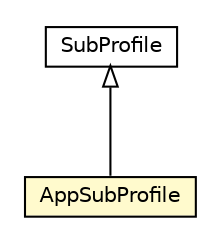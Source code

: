 #!/usr/local/bin/dot
#
# Class diagram 
# Generated by UMLGraph version R5_6-24-gf6e263 (http://www.umlgraph.org/)
#

digraph G {
	edge [fontname="Helvetica",fontsize=10,labelfontname="Helvetica",labelfontsize=10];
	node [fontname="Helvetica",fontsize=10,shape=plaintext];
	nodesep=0.25;
	ranksep=0.5;
	// org.universAAL.ontology.profile.AppSubProfile
	c62601 [label=<<table title="org.universAAL.ontology.profile.AppSubProfile" border="0" cellborder="1" cellspacing="0" cellpadding="2" port="p" bgcolor="lemonChiffon" href="./AppSubProfile.html">
		<tr><td><table border="0" cellspacing="0" cellpadding="1">
<tr><td align="center" balign="center"> AppSubProfile </td></tr>
		</table></td></tr>
		</table>>, URL="./AppSubProfile.html", fontname="Helvetica", fontcolor="black", fontsize=10.0];
	// org.universAAL.ontology.profile.SubProfile
	c62606 [label=<<table title="org.universAAL.ontology.profile.SubProfile" border="0" cellborder="1" cellspacing="0" cellpadding="2" port="p" href="./SubProfile.html">
		<tr><td><table border="0" cellspacing="0" cellpadding="1">
<tr><td align="center" balign="center"> SubProfile </td></tr>
		</table></td></tr>
		</table>>, URL="./SubProfile.html", fontname="Helvetica", fontcolor="black", fontsize=10.0];
	//org.universAAL.ontology.profile.AppSubProfile extends org.universAAL.ontology.profile.SubProfile
	c62606:p -> c62601:p [dir=back,arrowtail=empty];
}

